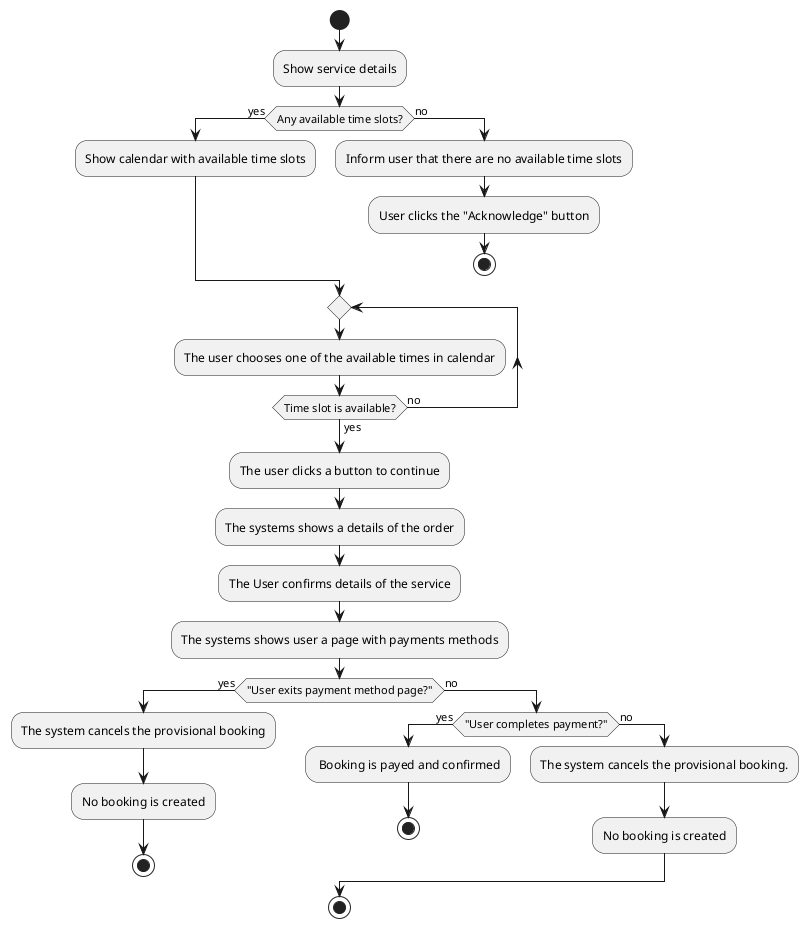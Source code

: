 @startuml
start

:Show service details;
if (Any available time slots?) then (yes)
    :Show calendar with available time slots;
else (no)
    :Inform user that there are no available time slots;
    :User clicks the "Acknowledge" button;
    stop
endif


label time_slot
repeat 
    :The user chooses one of the available times in calendar; 

repeat while (Time slot is available?) is (no) not (yes)

:The user clicks a button to continue;
:The systems shows a details of the order;

:The User confirms details of the service;

:The systems shows user a page with payments methods;
if ("User exits payment method page?") then (yes)
    :The system cancels the provisional booking;
    :No booking is created;
    stop
else (no)
    if ("User completes payment?") then (yes)
        : Booking is payed and confirmed;
        stop
    else (no)
        :The system cancels the provisional booking.;
        :No booking is created;
    endif
endif

stop
@enduml